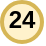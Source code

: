<mxfile version="14.6.13" type="device"><diagram id="7WZRgrLZpNlb4dls4r2P" name="Seite-1"><mxGraphModel dx="41" dy="36" grid="1" gridSize="10" guides="1" tooltips="1" connect="1" arrows="1" fold="1" page="1" pageScale="1" pageWidth="827" pageHeight="1169" math="0" shadow="0"><root><mxCell id="0"/><mxCell id="1" parent="0"/><mxCell id="qwlNQUSQNvT89kqQOSHy-1" value="" style="group;fontStyle=1" parent="1" vertex="1" connectable="0"><mxGeometry x="40" y="39" width="20" height="21" as="geometry"/></mxCell><mxCell id="qwlNQUSQNvT89kqQOSHy-2" value="" style="ellipse;whiteSpace=wrap;html=1;aspect=fixed;fillColor=#fff2cc;strokeColor=#d6b656;strokeWidth=2;fontStyle=1" parent="qwlNQUSQNvT89kqQOSHy-1" vertex="1"><mxGeometry y="1" width="20" height="20" as="geometry"/></mxCell><mxCell id="qwlNQUSQNvT89kqQOSHy-3" value="24" style="text;html=1;strokeColor=none;fillColor=none;align=center;verticalAlign=middle;whiteSpace=wrap;rounded=0;fontStyle=1" parent="qwlNQUSQNvT89kqQOSHy-1" vertex="1"><mxGeometry width="20" height="20" as="geometry"/></mxCell></root></mxGraphModel></diagram></mxfile>